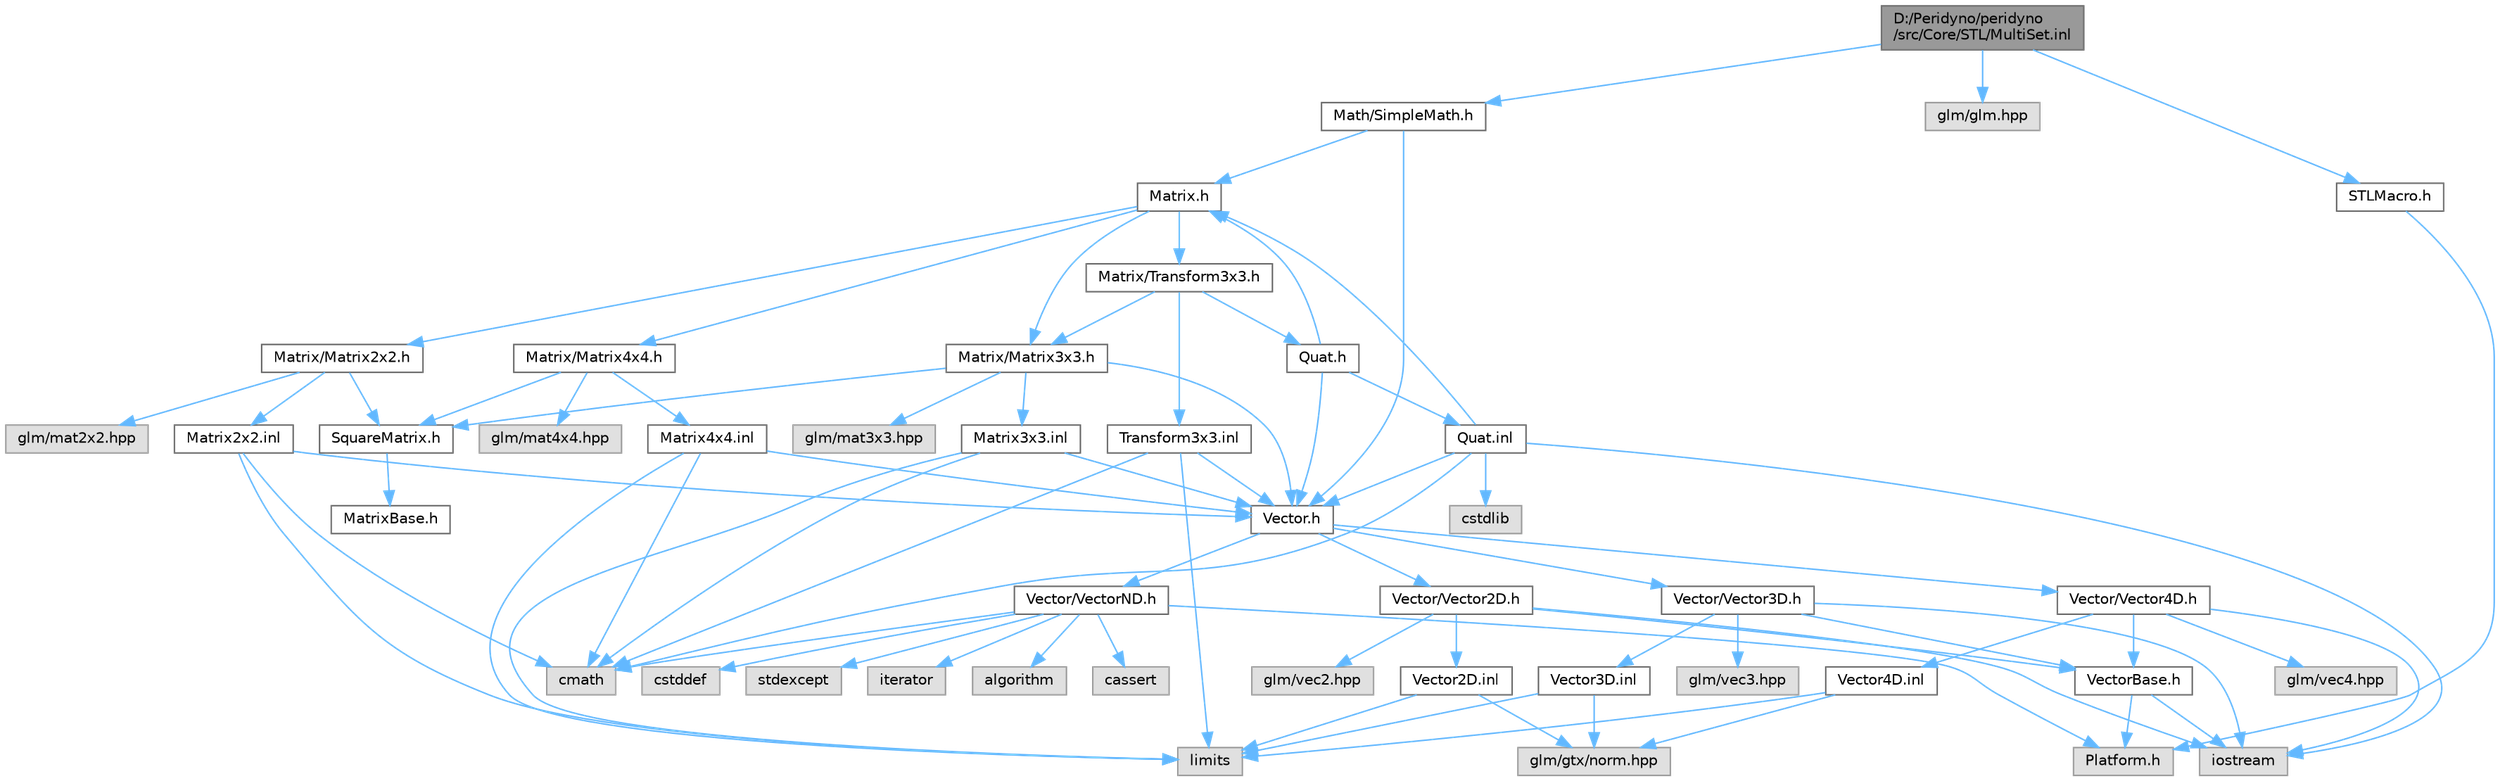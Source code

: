 digraph "D:/Peridyno/peridyno/src/Core/STL/MultiSet.inl"
{
 // LATEX_PDF_SIZE
  bgcolor="transparent";
  edge [fontname=Helvetica,fontsize=10,labelfontname=Helvetica,labelfontsize=10];
  node [fontname=Helvetica,fontsize=10,shape=box,height=0.2,width=0.4];
  Node1 [id="Node000001",label="D:/Peridyno/peridyno\l/src/Core/STL/MultiSet.inl",height=0.2,width=0.4,color="gray40", fillcolor="grey60", style="filled", fontcolor="black",tooltip=" "];
  Node1 -> Node2 [id="edge1_Node000001_Node000002",color="steelblue1",style="solid",tooltip=" "];
  Node2 [id="Node000002",label="Math/SimpleMath.h",height=0.2,width=0.4,color="grey40", fillcolor="white", style="filled",URL="$_simple_math_8h.html",tooltip=" "];
  Node2 -> Node3 [id="edge2_Node000002_Node000003",color="steelblue1",style="solid",tooltip=" "];
  Node3 [id="Node000003",label="Vector.h",height=0.2,width=0.4,color="grey40", fillcolor="white", style="filled",URL="$_vector_8h.html",tooltip=" "];
  Node3 -> Node4 [id="edge3_Node000003_Node000004",color="steelblue1",style="solid",tooltip=" "];
  Node4 [id="Node000004",label="Vector/Vector2D.h",height=0.2,width=0.4,color="grey40", fillcolor="white", style="filled",URL="$_vector2_d_8h.html",tooltip=" "];
  Node4 -> Node5 [id="edge4_Node000004_Node000005",color="steelblue1",style="solid",tooltip=" "];
  Node5 [id="Node000005",label="glm/vec2.hpp",height=0.2,width=0.4,color="grey60", fillcolor="#E0E0E0", style="filled",tooltip=" "];
  Node4 -> Node6 [id="edge5_Node000004_Node000006",color="steelblue1",style="solid",tooltip=" "];
  Node6 [id="Node000006",label="iostream",height=0.2,width=0.4,color="grey60", fillcolor="#E0E0E0", style="filled",tooltip=" "];
  Node4 -> Node7 [id="edge6_Node000004_Node000007",color="steelblue1",style="solid",tooltip=" "];
  Node7 [id="Node000007",label="VectorBase.h",height=0.2,width=0.4,color="grey40", fillcolor="white", style="filled",URL="$_vector_base_8h.html",tooltip=" "];
  Node7 -> Node6 [id="edge7_Node000007_Node000006",color="steelblue1",style="solid",tooltip=" "];
  Node7 -> Node8 [id="edge8_Node000007_Node000008",color="steelblue1",style="solid",tooltip=" "];
  Node8 [id="Node000008",label="Platform.h",height=0.2,width=0.4,color="grey60", fillcolor="#E0E0E0", style="filled",tooltip=" "];
  Node4 -> Node9 [id="edge9_Node000004_Node000009",color="steelblue1",style="solid",tooltip=" "];
  Node9 [id="Node000009",label="Vector2D.inl",height=0.2,width=0.4,color="grey40", fillcolor="white", style="filled",URL="$_vector2_d_8inl.html",tooltip=" "];
  Node9 -> Node10 [id="edge10_Node000009_Node000010",color="steelblue1",style="solid",tooltip=" "];
  Node10 [id="Node000010",label="limits",height=0.2,width=0.4,color="grey60", fillcolor="#E0E0E0", style="filled",tooltip=" "];
  Node9 -> Node11 [id="edge11_Node000009_Node000011",color="steelblue1",style="solid",tooltip=" "];
  Node11 [id="Node000011",label="glm/gtx/norm.hpp",height=0.2,width=0.4,color="grey60", fillcolor="#E0E0E0", style="filled",tooltip=" "];
  Node3 -> Node12 [id="edge12_Node000003_Node000012",color="steelblue1",style="solid",tooltip=" "];
  Node12 [id="Node000012",label="Vector/Vector3D.h",height=0.2,width=0.4,color="grey40", fillcolor="white", style="filled",URL="$_vector3_d_8h.html",tooltip=" "];
  Node12 -> Node13 [id="edge13_Node000012_Node000013",color="steelblue1",style="solid",tooltip=" "];
  Node13 [id="Node000013",label="glm/vec3.hpp",height=0.2,width=0.4,color="grey60", fillcolor="#E0E0E0", style="filled",tooltip=" "];
  Node12 -> Node6 [id="edge14_Node000012_Node000006",color="steelblue1",style="solid",tooltip=" "];
  Node12 -> Node7 [id="edge15_Node000012_Node000007",color="steelblue1",style="solid",tooltip=" "];
  Node12 -> Node14 [id="edge16_Node000012_Node000014",color="steelblue1",style="solid",tooltip=" "];
  Node14 [id="Node000014",label="Vector3D.inl",height=0.2,width=0.4,color="grey40", fillcolor="white", style="filled",URL="$_vector3_d_8inl.html",tooltip=" "];
  Node14 -> Node10 [id="edge17_Node000014_Node000010",color="steelblue1",style="solid",tooltip=" "];
  Node14 -> Node11 [id="edge18_Node000014_Node000011",color="steelblue1",style="solid",tooltip=" "];
  Node3 -> Node15 [id="edge19_Node000003_Node000015",color="steelblue1",style="solid",tooltip=" "];
  Node15 [id="Node000015",label="Vector/Vector4D.h",height=0.2,width=0.4,color="grey40", fillcolor="white", style="filled",URL="$_vector4_d_8h.html",tooltip=" "];
  Node15 -> Node16 [id="edge20_Node000015_Node000016",color="steelblue1",style="solid",tooltip=" "];
  Node16 [id="Node000016",label="glm/vec4.hpp",height=0.2,width=0.4,color="grey60", fillcolor="#E0E0E0", style="filled",tooltip=" "];
  Node15 -> Node6 [id="edge21_Node000015_Node000006",color="steelblue1",style="solid",tooltip=" "];
  Node15 -> Node7 [id="edge22_Node000015_Node000007",color="steelblue1",style="solid",tooltip=" "];
  Node15 -> Node17 [id="edge23_Node000015_Node000017",color="steelblue1",style="solid",tooltip=" "];
  Node17 [id="Node000017",label="Vector4D.inl",height=0.2,width=0.4,color="grey40", fillcolor="white", style="filled",URL="$_vector4_d_8inl.html",tooltip=" "];
  Node17 -> Node10 [id="edge24_Node000017_Node000010",color="steelblue1",style="solid",tooltip=" "];
  Node17 -> Node11 [id="edge25_Node000017_Node000011",color="steelblue1",style="solid",tooltip=" "];
  Node3 -> Node18 [id="edge26_Node000003_Node000018",color="steelblue1",style="solid",tooltip=" "];
  Node18 [id="Node000018",label="Vector/VectorND.h",height=0.2,width=0.4,color="grey40", fillcolor="white", style="filled",URL="$_vector_n_d_8h.html",tooltip=" "];
  Node18 -> Node19 [id="edge27_Node000018_Node000019",color="steelblue1",style="solid",tooltip=" "];
  Node19 [id="Node000019",label="cstddef",height=0.2,width=0.4,color="grey60", fillcolor="#E0E0E0", style="filled",tooltip=" "];
  Node18 -> Node20 [id="edge28_Node000018_Node000020",color="steelblue1",style="solid",tooltip=" "];
  Node20 [id="Node000020",label="stdexcept",height=0.2,width=0.4,color="grey60", fillcolor="#E0E0E0", style="filled",tooltip=" "];
  Node18 -> Node21 [id="edge29_Node000018_Node000021",color="steelblue1",style="solid",tooltip=" "];
  Node21 [id="Node000021",label="iterator",height=0.2,width=0.4,color="grey60", fillcolor="#E0E0E0", style="filled",tooltip=" "];
  Node18 -> Node22 [id="edge30_Node000018_Node000022",color="steelblue1",style="solid",tooltip=" "];
  Node22 [id="Node000022",label="algorithm",height=0.2,width=0.4,color="grey60", fillcolor="#E0E0E0", style="filled",tooltip=" "];
  Node18 -> Node23 [id="edge31_Node000018_Node000023",color="steelblue1",style="solid",tooltip=" "];
  Node23 [id="Node000023",label="cmath",height=0.2,width=0.4,color="grey60", fillcolor="#E0E0E0", style="filled",tooltip=" "];
  Node18 -> Node24 [id="edge32_Node000018_Node000024",color="steelblue1",style="solid",tooltip=" "];
  Node24 [id="Node000024",label="cassert",height=0.2,width=0.4,color="grey60", fillcolor="#E0E0E0", style="filled",tooltip=" "];
  Node18 -> Node8 [id="edge33_Node000018_Node000008",color="steelblue1",style="solid",tooltip=" "];
  Node2 -> Node25 [id="edge34_Node000002_Node000025",color="steelblue1",style="solid",tooltip=" "];
  Node25 [id="Node000025",label="Matrix.h",height=0.2,width=0.4,color="grey40", fillcolor="white", style="filled",URL="$_matrix_8h.html",tooltip=" "];
  Node25 -> Node26 [id="edge35_Node000025_Node000026",color="steelblue1",style="solid",tooltip=" "];
  Node26 [id="Node000026",label="Matrix/Matrix2x2.h",height=0.2,width=0.4,color="grey40", fillcolor="white", style="filled",URL="$_matrix2x2_8h.html",tooltip=" "];
  Node26 -> Node27 [id="edge36_Node000026_Node000027",color="steelblue1",style="solid",tooltip=" "];
  Node27 [id="Node000027",label="glm/mat2x2.hpp",height=0.2,width=0.4,color="grey60", fillcolor="#E0E0E0", style="filled",tooltip=" "];
  Node26 -> Node28 [id="edge37_Node000026_Node000028",color="steelblue1",style="solid",tooltip=" "];
  Node28 [id="Node000028",label="SquareMatrix.h",height=0.2,width=0.4,color="grey40", fillcolor="white", style="filled",URL="$_square_matrix_8h.html",tooltip=" "];
  Node28 -> Node29 [id="edge38_Node000028_Node000029",color="steelblue1",style="solid",tooltip=" "];
  Node29 [id="Node000029",label="MatrixBase.h",height=0.2,width=0.4,color="grey40", fillcolor="white", style="filled",URL="$_matrix_base_8h.html",tooltip=" "];
  Node26 -> Node30 [id="edge39_Node000026_Node000030",color="steelblue1",style="solid",tooltip=" "];
  Node30 [id="Node000030",label="Matrix2x2.inl",height=0.2,width=0.4,color="grey40", fillcolor="white", style="filled",URL="$_matrix2x2_8inl.html",tooltip=" "];
  Node30 -> Node23 [id="edge40_Node000030_Node000023",color="steelblue1",style="solid",tooltip=" "];
  Node30 -> Node10 [id="edge41_Node000030_Node000010",color="steelblue1",style="solid",tooltip=" "];
  Node30 -> Node3 [id="edge42_Node000030_Node000003",color="steelblue1",style="solid",tooltip=" "];
  Node25 -> Node31 [id="edge43_Node000025_Node000031",color="steelblue1",style="solid",tooltip=" "];
  Node31 [id="Node000031",label="Matrix/Matrix3x3.h",height=0.2,width=0.4,color="grey40", fillcolor="white", style="filled",URL="$_matrix3x3_8h.html",tooltip=" "];
  Node31 -> Node32 [id="edge44_Node000031_Node000032",color="steelblue1",style="solid",tooltip=" "];
  Node32 [id="Node000032",label="glm/mat3x3.hpp",height=0.2,width=0.4,color="grey60", fillcolor="#E0E0E0", style="filled",tooltip=" "];
  Node31 -> Node3 [id="edge45_Node000031_Node000003",color="steelblue1",style="solid",tooltip=" "];
  Node31 -> Node28 [id="edge46_Node000031_Node000028",color="steelblue1",style="solid",tooltip=" "];
  Node31 -> Node33 [id="edge47_Node000031_Node000033",color="steelblue1",style="solid",tooltip=" "];
  Node33 [id="Node000033",label="Matrix3x3.inl",height=0.2,width=0.4,color="grey40", fillcolor="white", style="filled",URL="$_matrix3x3_8inl.html",tooltip=" "];
  Node33 -> Node23 [id="edge48_Node000033_Node000023",color="steelblue1",style="solid",tooltip=" "];
  Node33 -> Node10 [id="edge49_Node000033_Node000010",color="steelblue1",style="solid",tooltip=" "];
  Node33 -> Node3 [id="edge50_Node000033_Node000003",color="steelblue1",style="solid",tooltip=" "];
  Node25 -> Node34 [id="edge51_Node000025_Node000034",color="steelblue1",style="solid",tooltip=" "];
  Node34 [id="Node000034",label="Matrix/Matrix4x4.h",height=0.2,width=0.4,color="grey40", fillcolor="white", style="filled",URL="$_matrix4x4_8h.html",tooltip=" "];
  Node34 -> Node35 [id="edge52_Node000034_Node000035",color="steelblue1",style="solid",tooltip=" "];
  Node35 [id="Node000035",label="glm/mat4x4.hpp",height=0.2,width=0.4,color="grey60", fillcolor="#E0E0E0", style="filled",tooltip=" "];
  Node34 -> Node28 [id="edge53_Node000034_Node000028",color="steelblue1",style="solid",tooltip=" "];
  Node34 -> Node36 [id="edge54_Node000034_Node000036",color="steelblue1",style="solid",tooltip=" "];
  Node36 [id="Node000036",label="Matrix4x4.inl",height=0.2,width=0.4,color="grey40", fillcolor="white", style="filled",URL="$_matrix4x4_8inl.html",tooltip=" "];
  Node36 -> Node23 [id="edge55_Node000036_Node000023",color="steelblue1",style="solid",tooltip=" "];
  Node36 -> Node10 [id="edge56_Node000036_Node000010",color="steelblue1",style="solid",tooltip=" "];
  Node36 -> Node3 [id="edge57_Node000036_Node000003",color="steelblue1",style="solid",tooltip=" "];
  Node25 -> Node37 [id="edge58_Node000025_Node000037",color="steelblue1",style="solid",tooltip=" "];
  Node37 [id="Node000037",label="Matrix/Transform3x3.h",height=0.2,width=0.4,color="grey40", fillcolor="white", style="filled",URL="$_transform3x3_8h.html",tooltip=" "];
  Node37 -> Node38 [id="edge59_Node000037_Node000038",color="steelblue1",style="solid",tooltip=" "];
  Node38 [id="Node000038",label="Quat.h",height=0.2,width=0.4,color="grey40", fillcolor="white", style="filled",URL="$_quat_8h.html",tooltip="Implementation of quaternion."];
  Node38 -> Node3 [id="edge60_Node000038_Node000003",color="steelblue1",style="solid",tooltip=" "];
  Node38 -> Node25 [id="edge61_Node000038_Node000025",color="steelblue1",style="solid",tooltip=" "];
  Node38 -> Node39 [id="edge62_Node000038_Node000039",color="steelblue1",style="solid",tooltip=" "];
  Node39 [id="Node000039",label="Quat.inl",height=0.2,width=0.4,color="grey40", fillcolor="white", style="filled",URL="$_quat_8inl.html",tooltip=" "];
  Node39 -> Node23 [id="edge63_Node000039_Node000023",color="steelblue1",style="solid",tooltip=" "];
  Node39 -> Node40 [id="edge64_Node000039_Node000040",color="steelblue1",style="solid",tooltip=" "];
  Node40 [id="Node000040",label="cstdlib",height=0.2,width=0.4,color="grey60", fillcolor="#E0E0E0", style="filled",tooltip=" "];
  Node39 -> Node6 [id="edge65_Node000039_Node000006",color="steelblue1",style="solid",tooltip=" "];
  Node39 -> Node3 [id="edge66_Node000039_Node000003",color="steelblue1",style="solid",tooltip=" "];
  Node39 -> Node25 [id="edge67_Node000039_Node000025",color="steelblue1",style="solid",tooltip=" "];
  Node37 -> Node31 [id="edge68_Node000037_Node000031",color="steelblue1",style="solid",tooltip=" "];
  Node37 -> Node41 [id="edge69_Node000037_Node000041",color="steelblue1",style="solid",tooltip=" "];
  Node41 [id="Node000041",label="Transform3x3.inl",height=0.2,width=0.4,color="grey40", fillcolor="white", style="filled",URL="$_transform3x3_8inl.html",tooltip=" "];
  Node41 -> Node23 [id="edge70_Node000041_Node000023",color="steelblue1",style="solid",tooltip=" "];
  Node41 -> Node10 [id="edge71_Node000041_Node000010",color="steelblue1",style="solid",tooltip=" "];
  Node41 -> Node3 [id="edge72_Node000041_Node000003",color="steelblue1",style="solid",tooltip=" "];
  Node1 -> Node42 [id="edge73_Node000001_Node000042",color="steelblue1",style="solid",tooltip=" "];
  Node42 [id="Node000042",label="glm/glm.hpp",height=0.2,width=0.4,color="grey60", fillcolor="#E0E0E0", style="filled",tooltip=" "];
  Node1 -> Node43 [id="edge74_Node000001_Node000043",color="steelblue1",style="solid",tooltip=" "];
  Node43 [id="Node000043",label="STLMacro.h",height=0.2,width=0.4,color="grey40", fillcolor="white", style="filled",URL="$_s_t_l_macro_8h.html",tooltip=" "];
  Node43 -> Node8 [id="edge75_Node000043_Node000008",color="steelblue1",style="solid",tooltip=" "];
}
